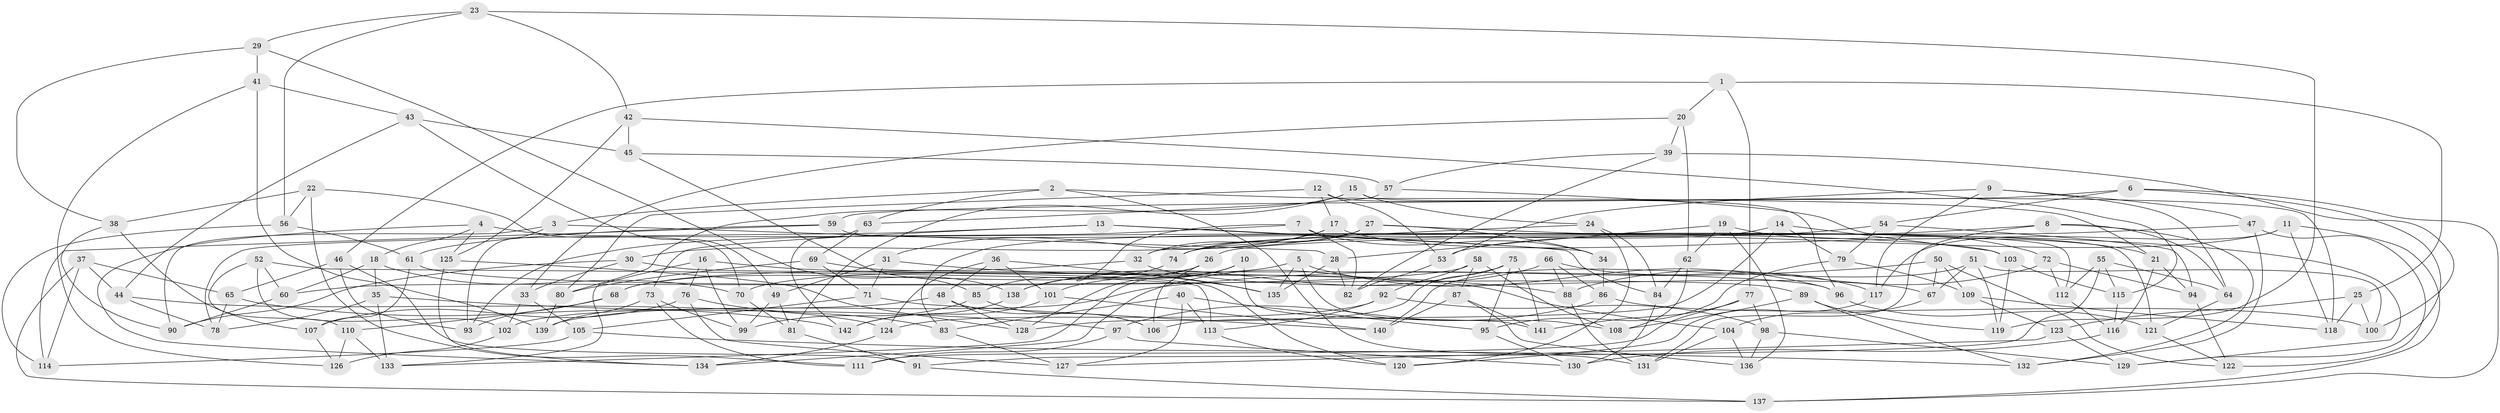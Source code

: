 // coarse degree distribution, {10: 0.13953488372093023, 4: 0.11627906976744186, 8: 0.06976744186046512, 6: 0.13953488372093023, 9: 0.09302325581395349, 5: 0.09302325581395349, 7: 0.20930232558139536, 11: 0.06976744186046512, 12: 0.023255813953488372, 3: 0.046511627906976744}
// Generated by graph-tools (version 1.1) at 2025/53/03/04/25 22:53:52]
// undirected, 142 vertices, 284 edges
graph export_dot {
  node [color=gray90,style=filled];
  1;
  2;
  3;
  4;
  5;
  6;
  7;
  8;
  9;
  10;
  11;
  12;
  13;
  14;
  15;
  16;
  17;
  18;
  19;
  20;
  21;
  22;
  23;
  24;
  25;
  26;
  27;
  28;
  29;
  30;
  31;
  32;
  33;
  34;
  35;
  36;
  37;
  38;
  39;
  40;
  41;
  42;
  43;
  44;
  45;
  46;
  47;
  48;
  49;
  50;
  51;
  52;
  53;
  54;
  55;
  56;
  57;
  58;
  59;
  60;
  61;
  62;
  63;
  64;
  65;
  66;
  67;
  68;
  69;
  70;
  71;
  72;
  73;
  74;
  75;
  76;
  77;
  78;
  79;
  80;
  81;
  82;
  83;
  84;
  85;
  86;
  87;
  88;
  89;
  90;
  91;
  92;
  93;
  94;
  95;
  96;
  97;
  98;
  99;
  100;
  101;
  102;
  103;
  104;
  105;
  106;
  107;
  108;
  109;
  110;
  111;
  112;
  113;
  114;
  115;
  116;
  117;
  118;
  119;
  120;
  121;
  122;
  123;
  124;
  125;
  126;
  127;
  128;
  129;
  130;
  131;
  132;
  133;
  134;
  135;
  136;
  137;
  138;
  139;
  140;
  141;
  142;
  1 -- 77;
  1 -- 20;
  1 -- 25;
  1 -- 46;
  2 -- 3;
  2 -- 131;
  2 -- 21;
  2 -- 63;
  3 -- 28;
  3 -- 93;
  3 -- 90;
  4 -- 103;
  4 -- 125;
  4 -- 18;
  4 -- 134;
  5 -- 108;
  5 -- 135;
  5 -- 70;
  5 -- 96;
  6 -- 129;
  6 -- 54;
  6 -- 59;
  6 -- 137;
  7 -- 93;
  7 -- 34;
  7 -- 82;
  7 -- 135;
  8 -- 26;
  8 -- 131;
  8 -- 64;
  8 -- 132;
  9 -- 64;
  9 -- 53;
  9 -- 47;
  9 -- 117;
  10 -- 128;
  10 -- 101;
  10 -- 133;
  10 -- 141;
  11 -- 118;
  11 -- 137;
  11 -- 53;
  11 -- 117;
  12 -- 17;
  12 -- 96;
  12 -- 53;
  12 -- 80;
  13 -- 78;
  13 -- 84;
  13 -- 34;
  13 -- 73;
  14 -- 79;
  14 -- 106;
  14 -- 103;
  14 -- 74;
  15 -- 24;
  15 -- 81;
  15 -- 80;
  15 -- 118;
  16 -- 104;
  16 -- 76;
  16 -- 99;
  16 -- 133;
  17 -- 32;
  17 -- 31;
  17 -- 21;
  18 -- 70;
  18 -- 60;
  18 -- 35;
  19 -- 28;
  19 -- 62;
  19 -- 72;
  19 -- 136;
  20 -- 62;
  20 -- 33;
  20 -- 39;
  21 -- 94;
  21 -- 116;
  22 -- 111;
  22 -- 56;
  22 -- 38;
  22 -- 70;
  23 -- 29;
  23 -- 56;
  23 -- 42;
  23 -- 119;
  24 -- 84;
  24 -- 120;
  24 -- 32;
  25 -- 118;
  25 -- 100;
  25 -- 123;
  26 -- 68;
  26 -- 106;
  26 -- 138;
  27 -- 129;
  27 -- 30;
  27 -- 74;
  27 -- 34;
  28 -- 135;
  28 -- 82;
  29 -- 41;
  29 -- 38;
  29 -- 138;
  30 -- 90;
  30 -- 33;
  30 -- 120;
  31 -- 88;
  31 -- 49;
  31 -- 71;
  32 -- 68;
  32 -- 67;
  33 -- 102;
  33 -- 105;
  34 -- 86;
  35 -- 133;
  35 -- 97;
  35 -- 78;
  36 -- 135;
  36 -- 124;
  36 -- 48;
  36 -- 101;
  37 -- 44;
  37 -- 137;
  37 -- 114;
  37 -- 65;
  38 -- 107;
  38 -- 90;
  39 -- 82;
  39 -- 100;
  39 -- 57;
  40 -- 95;
  40 -- 113;
  40 -- 83;
  40 -- 127;
  41 -- 139;
  41 -- 126;
  41 -- 43;
  42 -- 125;
  42 -- 45;
  42 -- 115;
  43 -- 44;
  43 -- 45;
  43 -- 49;
  44 -- 78;
  44 -- 124;
  45 -- 57;
  45 -- 85;
  46 -- 91;
  46 -- 93;
  46 -- 65;
  47 -- 122;
  47 -- 132;
  47 -- 74;
  48 -- 106;
  48 -- 128;
  48 -- 102;
  49 -- 81;
  49 -- 99;
  50 -- 139;
  50 -- 109;
  50 -- 122;
  50 -- 67;
  51 -- 67;
  51 -- 140;
  51 -- 100;
  51 -- 119;
  52 -- 113;
  52 -- 60;
  52 -- 102;
  52 -- 110;
  53 -- 82;
  54 -- 79;
  54 -- 83;
  54 -- 94;
  55 -- 115;
  55 -- 91;
  55 -- 64;
  55 -- 112;
  56 -- 61;
  56 -- 114;
  57 -- 63;
  57 -- 112;
  58 -- 92;
  58 -- 60;
  58 -- 87;
  58 -- 108;
  59 -- 61;
  59 -- 121;
  59 -- 114;
  60 -- 90;
  61 -- 107;
  61 -- 89;
  62 -- 84;
  62 -- 108;
  63 -- 69;
  63 -- 142;
  64 -- 121;
  65 -- 142;
  65 -- 78;
  66 -- 117;
  66 -- 134;
  66 -- 88;
  66 -- 86;
  67 -- 104;
  68 -- 93;
  68 -- 110;
  69 -- 96;
  69 -- 71;
  69 -- 80;
  70 -- 81;
  71 -- 140;
  71 -- 105;
  72 -- 88;
  72 -- 112;
  72 -- 94;
  73 -- 139;
  73 -- 111;
  73 -- 99;
  74 -- 85;
  75 -- 141;
  75 -- 128;
  75 -- 95;
  75 -- 138;
  76 -- 83;
  76 -- 127;
  76 -- 107;
  77 -- 141;
  77 -- 98;
  77 -- 111;
  79 -- 95;
  79 -- 109;
  80 -- 139;
  81 -- 91;
  83 -- 127;
  84 -- 130;
  85 -- 106;
  85 -- 99;
  86 -- 97;
  86 -- 100;
  87 -- 141;
  87 -- 140;
  87 -- 136;
  88 -- 131;
  89 -- 119;
  89 -- 132;
  89 -- 108;
  91 -- 137;
  92 -- 113;
  92 -- 124;
  92 -- 98;
  94 -- 122;
  95 -- 130;
  96 -- 121;
  97 -- 130;
  97 -- 111;
  98 -- 136;
  98 -- 129;
  101 -- 140;
  101 -- 142;
  102 -- 126;
  103 -- 119;
  103 -- 115;
  104 -- 131;
  104 -- 136;
  105 -- 114;
  105 -- 132;
  107 -- 126;
  109 -- 118;
  109 -- 123;
  110 -- 126;
  110 -- 133;
  112 -- 116;
  113 -- 120;
  115 -- 116;
  116 -- 130;
  117 -- 120;
  121 -- 122;
  123 -- 129;
  123 -- 127;
  124 -- 134;
  125 -- 134;
  125 -- 128;
  138 -- 142;
}
